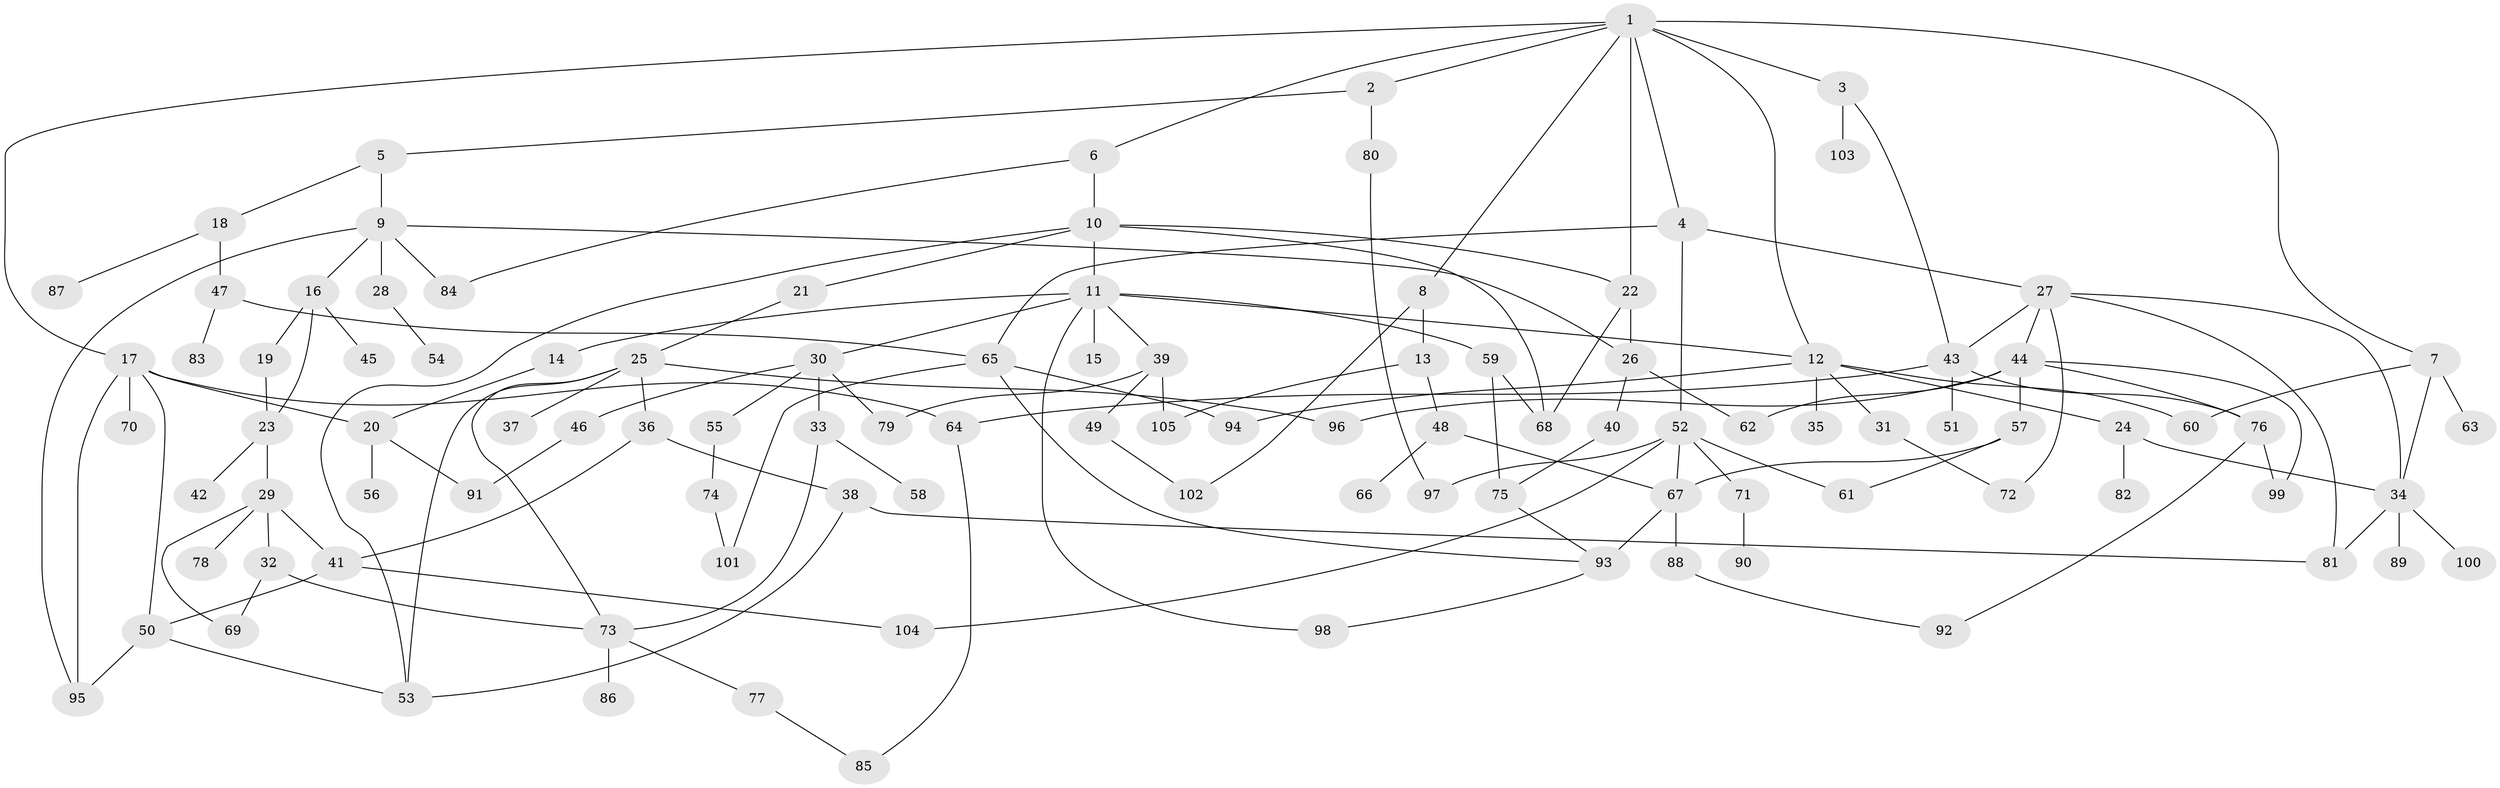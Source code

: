 // Generated by graph-tools (version 1.1) at 2025/41/03/09/25 04:41:15]
// undirected, 105 vertices, 152 edges
graph export_dot {
graph [start="1"]
  node [color=gray90,style=filled];
  1;
  2;
  3;
  4;
  5;
  6;
  7;
  8;
  9;
  10;
  11;
  12;
  13;
  14;
  15;
  16;
  17;
  18;
  19;
  20;
  21;
  22;
  23;
  24;
  25;
  26;
  27;
  28;
  29;
  30;
  31;
  32;
  33;
  34;
  35;
  36;
  37;
  38;
  39;
  40;
  41;
  42;
  43;
  44;
  45;
  46;
  47;
  48;
  49;
  50;
  51;
  52;
  53;
  54;
  55;
  56;
  57;
  58;
  59;
  60;
  61;
  62;
  63;
  64;
  65;
  66;
  67;
  68;
  69;
  70;
  71;
  72;
  73;
  74;
  75;
  76;
  77;
  78;
  79;
  80;
  81;
  82;
  83;
  84;
  85;
  86;
  87;
  88;
  89;
  90;
  91;
  92;
  93;
  94;
  95;
  96;
  97;
  98;
  99;
  100;
  101;
  102;
  103;
  104;
  105;
  1 -- 2;
  1 -- 3;
  1 -- 4;
  1 -- 6;
  1 -- 7;
  1 -- 8;
  1 -- 17;
  1 -- 12;
  1 -- 22;
  2 -- 5;
  2 -- 80;
  3 -- 103;
  3 -- 43;
  4 -- 27;
  4 -- 52;
  4 -- 65;
  5 -- 9;
  5 -- 18;
  6 -- 10;
  6 -- 84;
  7 -- 34;
  7 -- 63;
  7 -- 60;
  8 -- 13;
  8 -- 102;
  9 -- 16;
  9 -- 26;
  9 -- 28;
  9 -- 84;
  9 -- 95;
  10 -- 11;
  10 -- 21;
  10 -- 22;
  10 -- 68;
  10 -- 53;
  11 -- 12;
  11 -- 14;
  11 -- 15;
  11 -- 30;
  11 -- 39;
  11 -- 59;
  11 -- 98;
  12 -- 24;
  12 -- 31;
  12 -- 35;
  12 -- 60;
  12 -- 94;
  13 -- 48;
  13 -- 105;
  14 -- 20;
  16 -- 19;
  16 -- 45;
  16 -- 23;
  17 -- 64;
  17 -- 70;
  17 -- 95;
  17 -- 20;
  17 -- 50;
  18 -- 47;
  18 -- 87;
  19 -- 23;
  20 -- 56;
  20 -- 91;
  21 -- 25;
  22 -- 68;
  22 -- 26;
  23 -- 29;
  23 -- 42;
  24 -- 82;
  24 -- 34;
  25 -- 36;
  25 -- 37;
  25 -- 73;
  25 -- 96;
  25 -- 53;
  26 -- 40;
  26 -- 62;
  27 -- 43;
  27 -- 44;
  27 -- 81;
  27 -- 72;
  27 -- 34;
  28 -- 54;
  29 -- 32;
  29 -- 69;
  29 -- 78;
  29 -- 41;
  30 -- 33;
  30 -- 46;
  30 -- 55;
  30 -- 79;
  31 -- 72;
  32 -- 69;
  32 -- 73;
  33 -- 58;
  33 -- 73;
  34 -- 89;
  34 -- 100;
  34 -- 81;
  36 -- 38;
  36 -- 41;
  38 -- 53;
  38 -- 81;
  39 -- 49;
  39 -- 79;
  39 -- 105;
  40 -- 75;
  41 -- 50;
  41 -- 104;
  43 -- 51;
  43 -- 76;
  43 -- 64;
  44 -- 57;
  44 -- 76;
  44 -- 96;
  44 -- 62;
  44 -- 99;
  46 -- 91;
  47 -- 83;
  47 -- 65;
  48 -- 66;
  48 -- 67;
  49 -- 102;
  50 -- 95;
  50 -- 53;
  52 -- 67;
  52 -- 71;
  52 -- 104;
  52 -- 97;
  52 -- 61;
  55 -- 74;
  57 -- 61;
  57 -- 67;
  59 -- 68;
  59 -- 75;
  64 -- 85;
  65 -- 94;
  65 -- 101;
  65 -- 93;
  67 -- 88;
  67 -- 93;
  71 -- 90;
  73 -- 77;
  73 -- 86;
  74 -- 101;
  75 -- 93;
  76 -- 92;
  76 -- 99;
  77 -- 85;
  80 -- 97;
  88 -- 92;
  93 -- 98;
}

